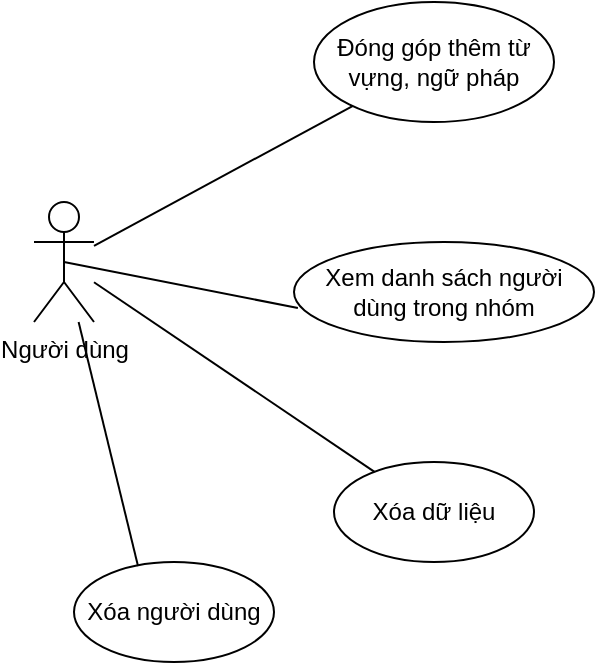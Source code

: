 <mxfile version="15.5.4" type="google"><diagram id="o0deXmyiKfDsO5ywj_aY" name="Page-1"><mxGraphModel dx="1422" dy="762" grid="1" gridSize="10" guides="1" tooltips="1" connect="1" arrows="1" fold="1" page="1" pageScale="1" pageWidth="850" pageHeight="1100" math="0" shadow="0"><root><mxCell id="0"/><mxCell id="1" parent="0"/><mxCell id="qB8R-27IyfsNFOGRRWkX-1" value="Người dùng&lt;br&gt;" style="shape=umlActor;verticalLabelPosition=bottom;verticalAlign=top;html=1;outlineConnect=0;" vertex="1" parent="1"><mxGeometry x="110" y="290" width="30" height="60" as="geometry"/></mxCell><mxCell id="qB8R-27IyfsNFOGRRWkX-7" value="Đóng góp thêm từ vựng, ngữ pháp" style="ellipse;whiteSpace=wrap;html=1;" vertex="1" parent="1"><mxGeometry x="250" y="190" width="120" height="60" as="geometry"/></mxCell><mxCell id="qB8R-27IyfsNFOGRRWkX-8" value="Xem danh sách người dùng trong nhóm" style="ellipse;whiteSpace=wrap;html=1;" vertex="1" parent="1"><mxGeometry x="240" y="310" width="150" height="50" as="geometry"/></mxCell><mxCell id="qB8R-27IyfsNFOGRRWkX-9" value="Xóa dữ liệu" style="ellipse;whiteSpace=wrap;html=1;" vertex="1" parent="1"><mxGeometry x="260" y="420" width="100" height="50" as="geometry"/></mxCell><mxCell id="qB8R-27IyfsNFOGRRWkX-10" value="" style="endArrow=none;html=1;rounded=0;" edge="1" parent="1" source="qB8R-27IyfsNFOGRRWkX-1" target="qB8R-27IyfsNFOGRRWkX-7"><mxGeometry width="50" height="50" relative="1" as="geometry"><mxPoint x="400" y="390" as="sourcePoint"/><mxPoint x="450" y="340" as="targetPoint"/></mxGeometry></mxCell><mxCell id="qB8R-27IyfsNFOGRRWkX-11" value="" style="endArrow=none;html=1;rounded=0;exitX=0.5;exitY=0.5;exitDx=0;exitDy=0;exitPerimeter=0;entryX=0.013;entryY=0.66;entryDx=0;entryDy=0;entryPerimeter=0;" edge="1" parent="1" source="qB8R-27IyfsNFOGRRWkX-1" target="qB8R-27IyfsNFOGRRWkX-8"><mxGeometry width="50" height="50" relative="1" as="geometry"><mxPoint x="400" y="390" as="sourcePoint"/><mxPoint x="450" y="340" as="targetPoint"/></mxGeometry></mxCell><mxCell id="qB8R-27IyfsNFOGRRWkX-12" value="" style="endArrow=none;html=1;rounded=0;" edge="1" parent="1" source="qB8R-27IyfsNFOGRRWkX-1" target="qB8R-27IyfsNFOGRRWkX-9"><mxGeometry width="50" height="50" relative="1" as="geometry"><mxPoint x="400" y="390" as="sourcePoint"/><mxPoint x="450" y="340" as="targetPoint"/></mxGeometry></mxCell><mxCell id="qB8R-27IyfsNFOGRRWkX-13" value="Xóa người dùng" style="ellipse;whiteSpace=wrap;html=1;" vertex="1" parent="1"><mxGeometry x="130" y="470" width="100" height="50" as="geometry"/></mxCell><mxCell id="qB8R-27IyfsNFOGRRWkX-14" value="" style="endArrow=none;html=1;rounded=0;entryX=0.32;entryY=0.04;entryDx=0;entryDy=0;entryPerimeter=0;" edge="1" parent="1" source="qB8R-27IyfsNFOGRRWkX-1" target="qB8R-27IyfsNFOGRRWkX-13"><mxGeometry width="50" height="50" relative="1" as="geometry"><mxPoint x="400" y="390" as="sourcePoint"/><mxPoint x="450" y="340" as="targetPoint"/></mxGeometry></mxCell></root></mxGraphModel></diagram></mxfile>